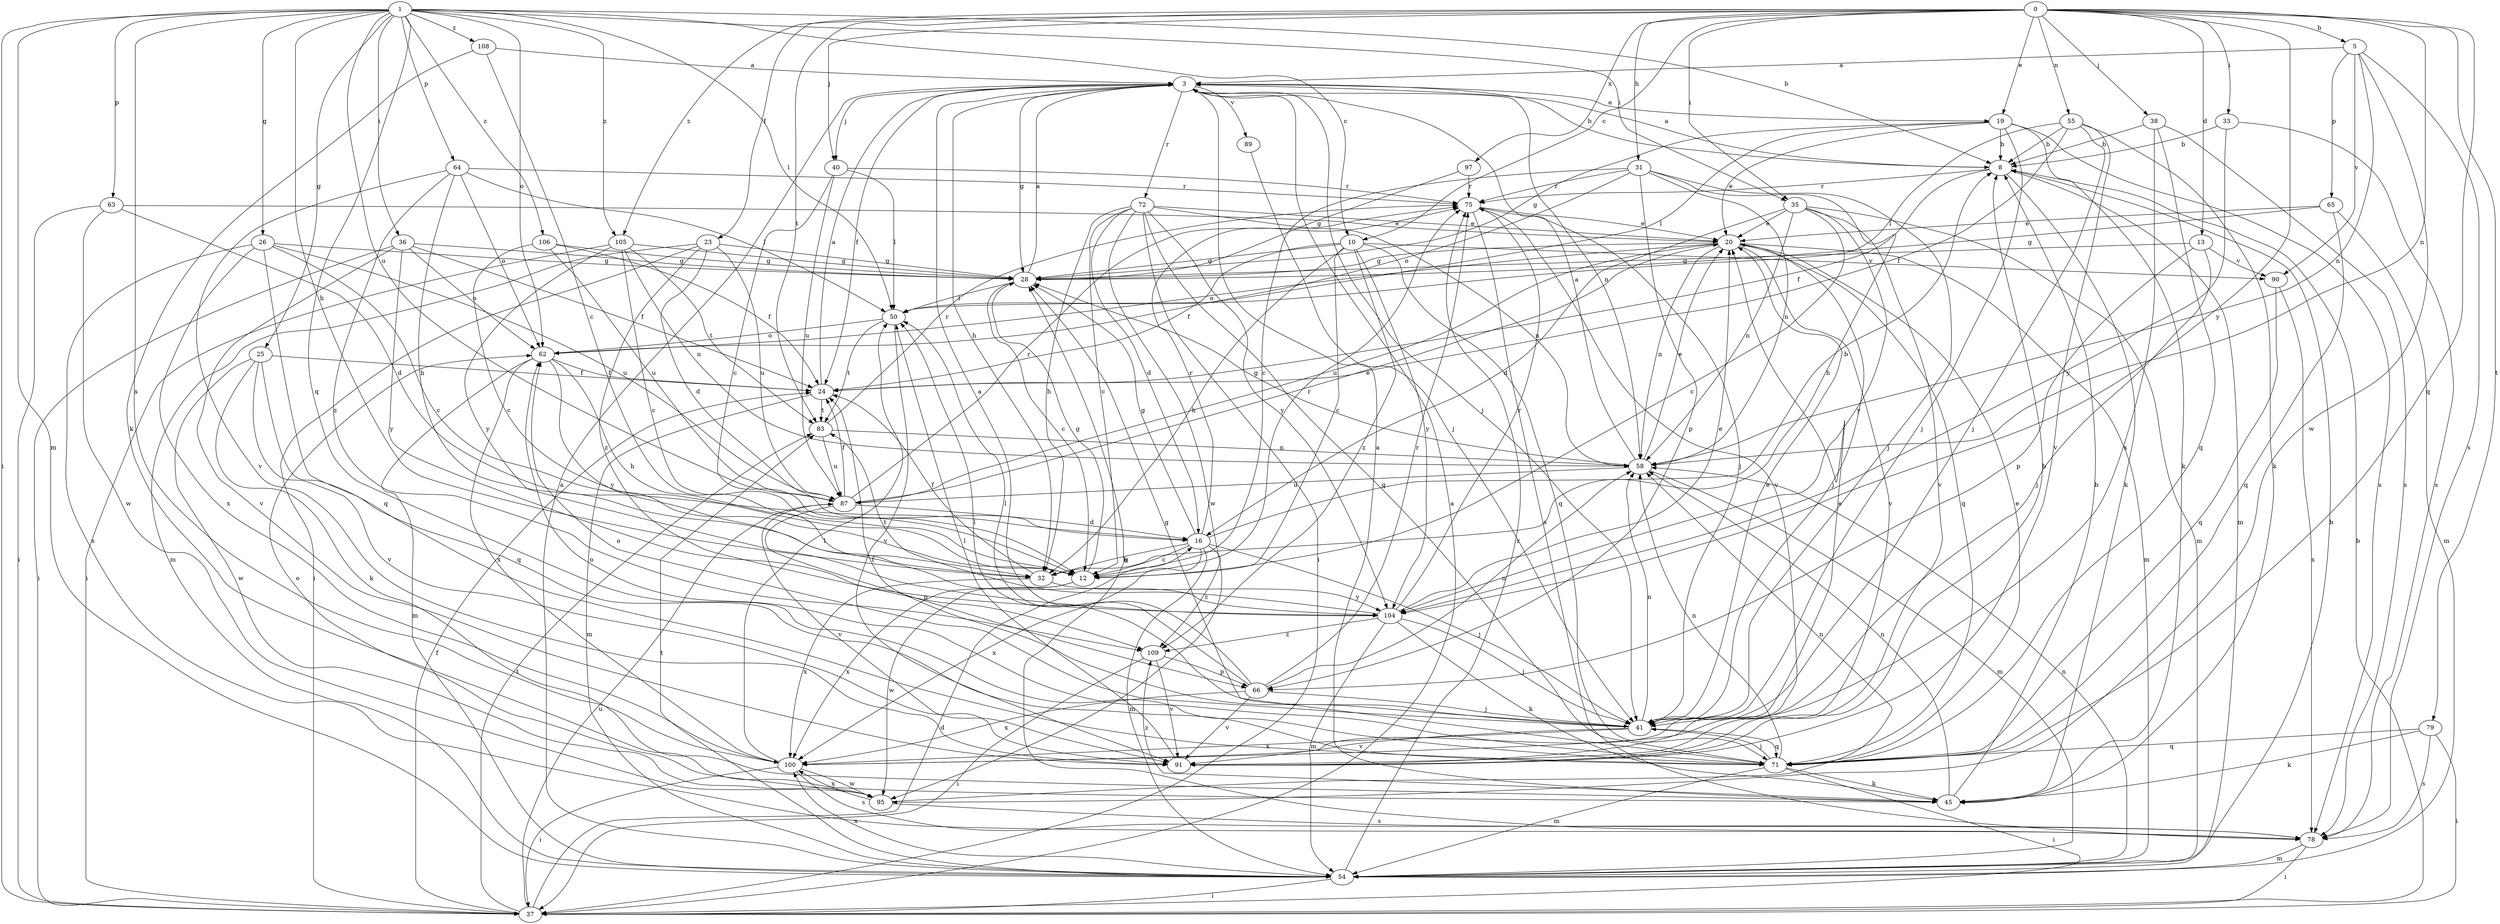 strict digraph  {
0;
1;
3;
5;
8;
10;
12;
13;
16;
19;
20;
23;
24;
25;
26;
28;
31;
32;
33;
35;
36;
37;
38;
40;
41;
45;
50;
54;
55;
58;
62;
63;
64;
65;
66;
71;
72;
75;
78;
79;
83;
87;
89;
90;
91;
95;
97;
100;
104;
105;
106;
108;
109;
0 -> 5  [label=b];
0 -> 10  [label=c];
0 -> 13  [label=d];
0 -> 19  [label=e];
0 -> 23  [label=f];
0 -> 31  [label=h];
0 -> 33  [label=i];
0 -> 35  [label=i];
0 -> 38  [label=j];
0 -> 40  [label=j];
0 -> 55  [label=n];
0 -> 58  [label=n];
0 -> 71  [label=q];
0 -> 79  [label=t];
0 -> 83  [label=t];
0 -> 97  [label=x];
0 -> 104  [label=y];
0 -> 105  [label=z];
1 -> 8  [label=b];
1 -> 10  [label=c];
1 -> 25  [label=g];
1 -> 26  [label=g];
1 -> 32  [label=h];
1 -> 35  [label=i];
1 -> 36  [label=i];
1 -> 37  [label=i];
1 -> 50  [label=l];
1 -> 54  [label=m];
1 -> 62  [label=o];
1 -> 63  [label=p];
1 -> 64  [label=p];
1 -> 71  [label=q];
1 -> 87  [label=u];
1 -> 100  [label=x];
1 -> 105  [label=z];
1 -> 106  [label=z];
1 -> 108  [label=z];
3 -> 8  [label=b];
3 -> 19  [label=e];
3 -> 24  [label=f];
3 -> 28  [label=g];
3 -> 32  [label=h];
3 -> 40  [label=j];
3 -> 41  [label=j];
3 -> 58  [label=n];
3 -> 72  [label=r];
3 -> 89  [label=v];
5 -> 3  [label=a];
5 -> 58  [label=n];
5 -> 65  [label=p];
5 -> 78  [label=s];
5 -> 90  [label=v];
5 -> 95  [label=w];
8 -> 3  [label=a];
8 -> 24  [label=f];
8 -> 45  [label=k];
8 -> 54  [label=m];
8 -> 75  [label=r];
10 -> 12  [label=c];
10 -> 24  [label=f];
10 -> 28  [label=g];
10 -> 32  [label=h];
10 -> 71  [label=q];
10 -> 90  [label=v];
10 -> 104  [label=y];
10 -> 109  [label=z];
12 -> 28  [label=g];
12 -> 75  [label=r];
12 -> 95  [label=w];
12 -> 100  [label=x];
13 -> 28  [label=g];
13 -> 41  [label=j];
13 -> 66  [label=p];
13 -> 90  [label=v];
16 -> 8  [label=b];
16 -> 12  [label=c];
16 -> 28  [label=g];
16 -> 32  [label=h];
16 -> 41  [label=j];
16 -> 54  [label=m];
16 -> 75  [label=r];
16 -> 100  [label=x];
16 -> 109  [label=z];
19 -> 8  [label=b];
19 -> 20  [label=e];
19 -> 28  [label=g];
19 -> 41  [label=j];
19 -> 45  [label=k];
19 -> 50  [label=l];
19 -> 78  [label=s];
20 -> 28  [label=g];
20 -> 41  [label=j];
20 -> 54  [label=m];
20 -> 58  [label=n];
20 -> 62  [label=o];
20 -> 71  [label=q];
20 -> 87  [label=u];
20 -> 91  [label=v];
23 -> 16  [label=d];
23 -> 28  [label=g];
23 -> 37  [label=i];
23 -> 54  [label=m];
23 -> 87  [label=u];
23 -> 109  [label=z];
24 -> 3  [label=a];
24 -> 54  [label=m];
24 -> 83  [label=t];
25 -> 24  [label=f];
25 -> 45  [label=k];
25 -> 71  [label=q];
25 -> 91  [label=v];
25 -> 95  [label=w];
26 -> 12  [label=c];
26 -> 28  [label=g];
26 -> 71  [label=q];
26 -> 78  [label=s];
26 -> 87  [label=u];
26 -> 100  [label=x];
28 -> 3  [label=a];
28 -> 12  [label=c];
28 -> 50  [label=l];
31 -> 12  [label=c];
31 -> 32  [label=h];
31 -> 41  [label=j];
31 -> 58  [label=n];
31 -> 62  [label=o];
31 -> 66  [label=p];
31 -> 75  [label=r];
32 -> 24  [label=f];
32 -> 100  [label=x];
32 -> 104  [label=y];
33 -> 8  [label=b];
33 -> 78  [label=s];
33 -> 104  [label=y];
35 -> 12  [label=c];
35 -> 16  [label=d];
35 -> 20  [label=e];
35 -> 54  [label=m];
35 -> 58  [label=n];
35 -> 91  [label=v];
35 -> 104  [label=y];
36 -> 24  [label=f];
36 -> 28  [label=g];
36 -> 37  [label=i];
36 -> 62  [label=o];
36 -> 91  [label=v];
36 -> 104  [label=y];
37 -> 3  [label=a];
37 -> 8  [label=b];
37 -> 16  [label=d];
37 -> 24  [label=f];
37 -> 83  [label=t];
37 -> 87  [label=u];
38 -> 8  [label=b];
38 -> 71  [label=q];
38 -> 78  [label=s];
38 -> 100  [label=x];
40 -> 12  [label=c];
40 -> 50  [label=l];
40 -> 75  [label=r];
40 -> 87  [label=u];
41 -> 20  [label=e];
41 -> 24  [label=f];
41 -> 50  [label=l];
41 -> 58  [label=n];
41 -> 62  [label=o];
41 -> 71  [label=q];
41 -> 91  [label=v];
41 -> 100  [label=x];
45 -> 3  [label=a];
45 -> 8  [label=b];
45 -> 58  [label=n];
45 -> 109  [label=z];
50 -> 62  [label=o];
50 -> 83  [label=t];
50 -> 91  [label=v];
54 -> 3  [label=a];
54 -> 8  [label=b];
54 -> 37  [label=i];
54 -> 58  [label=n];
54 -> 75  [label=r];
54 -> 83  [label=t];
54 -> 100  [label=x];
55 -> 8  [label=b];
55 -> 24  [label=f];
55 -> 41  [label=j];
55 -> 45  [label=k];
55 -> 50  [label=l];
55 -> 91  [label=v];
58 -> 3  [label=a];
58 -> 20  [label=e];
58 -> 28  [label=g];
58 -> 54  [label=m];
58 -> 87  [label=u];
62 -> 24  [label=f];
62 -> 32  [label=h];
62 -> 54  [label=m];
62 -> 100  [label=x];
62 -> 104  [label=y];
63 -> 16  [label=d];
63 -> 20  [label=e];
63 -> 37  [label=i];
63 -> 95  [label=w];
64 -> 32  [label=h];
64 -> 50  [label=l];
64 -> 62  [label=o];
64 -> 75  [label=r];
64 -> 91  [label=v];
64 -> 109  [label=z];
65 -> 20  [label=e];
65 -> 28  [label=g];
65 -> 54  [label=m];
65 -> 71  [label=q];
66 -> 3  [label=a];
66 -> 41  [label=j];
66 -> 50  [label=l];
66 -> 58  [label=n];
66 -> 75  [label=r];
66 -> 91  [label=v];
66 -> 100  [label=x];
71 -> 20  [label=e];
71 -> 28  [label=g];
71 -> 37  [label=i];
71 -> 41  [label=j];
71 -> 45  [label=k];
71 -> 54  [label=m];
71 -> 58  [label=n];
71 -> 62  [label=o];
72 -> 12  [label=c];
72 -> 16  [label=d];
72 -> 20  [label=e];
72 -> 32  [label=h];
72 -> 37  [label=i];
72 -> 58  [label=n];
72 -> 71  [label=q];
72 -> 95  [label=w];
72 -> 104  [label=y];
75 -> 20  [label=e];
75 -> 41  [label=j];
75 -> 78  [label=s];
75 -> 91  [label=v];
78 -> 28  [label=g];
78 -> 37  [label=i];
78 -> 54  [label=m];
79 -> 37  [label=i];
79 -> 45  [label=k];
79 -> 71  [label=q];
79 -> 78  [label=s];
83 -> 58  [label=n];
83 -> 75  [label=r];
83 -> 87  [label=u];
87 -> 16  [label=d];
87 -> 20  [label=e];
87 -> 24  [label=f];
87 -> 66  [label=p];
87 -> 75  [label=r];
87 -> 91  [label=v];
89 -> 41  [label=j];
90 -> 71  [label=q];
90 -> 78  [label=s];
91 -> 8  [label=b];
91 -> 50  [label=l];
95 -> 58  [label=n];
95 -> 62  [label=o];
95 -> 78  [label=s];
95 -> 100  [label=x];
97 -> 28  [label=g];
97 -> 75  [label=r];
100 -> 20  [label=e];
100 -> 37  [label=i];
100 -> 50  [label=l];
100 -> 78  [label=s];
100 -> 95  [label=w];
104 -> 20  [label=e];
104 -> 41  [label=j];
104 -> 45  [label=k];
104 -> 54  [label=m];
104 -> 75  [label=r];
104 -> 83  [label=t];
104 -> 109  [label=z];
105 -> 12  [label=c];
105 -> 28  [label=g];
105 -> 37  [label=i];
105 -> 58  [label=n];
105 -> 83  [label=t];
105 -> 104  [label=y];
106 -> 12  [label=c];
106 -> 24  [label=f];
106 -> 28  [label=g];
106 -> 87  [label=u];
108 -> 3  [label=a];
108 -> 12  [label=c];
108 -> 45  [label=k];
109 -> 37  [label=i];
109 -> 66  [label=p];
109 -> 91  [label=v];
}
